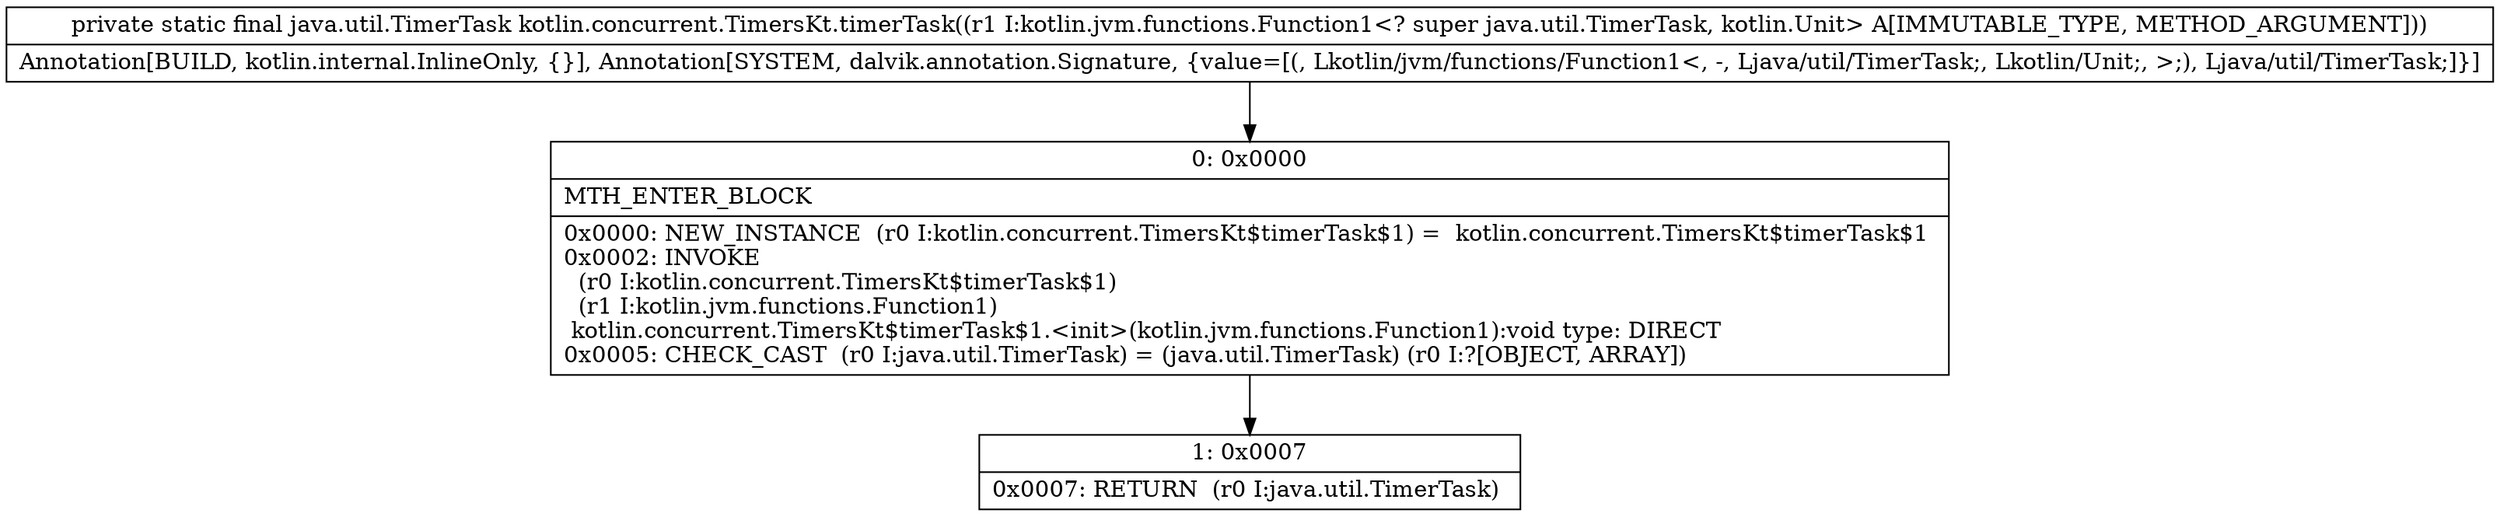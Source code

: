 digraph "CFG forkotlin.concurrent.TimersKt.timerTask(Lkotlin\/jvm\/functions\/Function1;)Ljava\/util\/TimerTask;" {
Node_0 [shape=record,label="{0\:\ 0x0000|MTH_ENTER_BLOCK\l|0x0000: NEW_INSTANCE  (r0 I:kotlin.concurrent.TimersKt$timerTask$1) =  kotlin.concurrent.TimersKt$timerTask$1 \l0x0002: INVOKE  \l  (r0 I:kotlin.concurrent.TimersKt$timerTask$1)\l  (r1 I:kotlin.jvm.functions.Function1)\l kotlin.concurrent.TimersKt$timerTask$1.\<init\>(kotlin.jvm.functions.Function1):void type: DIRECT \l0x0005: CHECK_CAST  (r0 I:java.util.TimerTask) = (java.util.TimerTask) (r0 I:?[OBJECT, ARRAY]) \l}"];
Node_1 [shape=record,label="{1\:\ 0x0007|0x0007: RETURN  (r0 I:java.util.TimerTask) \l}"];
MethodNode[shape=record,label="{private static final java.util.TimerTask kotlin.concurrent.TimersKt.timerTask((r1 I:kotlin.jvm.functions.Function1\<? super java.util.TimerTask, kotlin.Unit\> A[IMMUTABLE_TYPE, METHOD_ARGUMENT]))  | Annotation[BUILD, kotlin.internal.InlineOnly, \{\}], Annotation[SYSTEM, dalvik.annotation.Signature, \{value=[(, Lkotlin\/jvm\/functions\/Function1\<, \-, Ljava\/util\/TimerTask;, Lkotlin\/Unit;, \>;), Ljava\/util\/TimerTask;]\}]\l}"];
MethodNode -> Node_0;
Node_0 -> Node_1;
}

